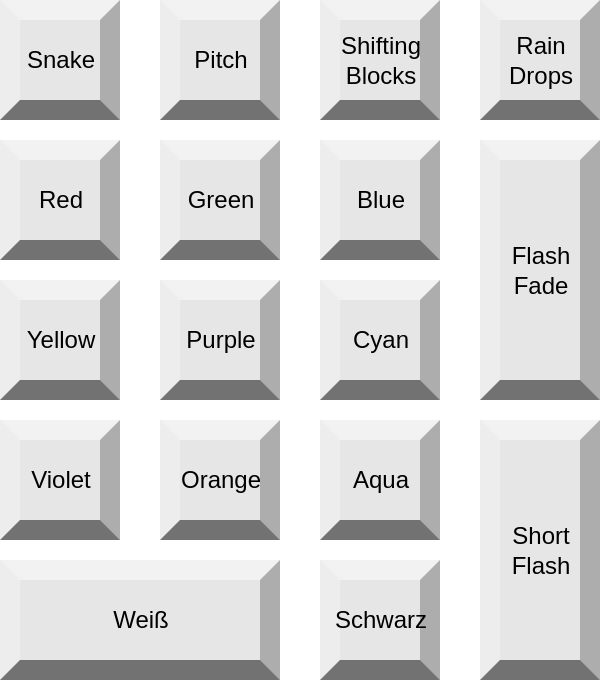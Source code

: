 <mxfile version="20.5.1" type="github">
  <diagram id="tt3G_8VCNPpo0YUQJYpR" name="Page-1">
    <mxGraphModel dx="1864" dy="1860" grid="1" gridSize="10" guides="1" tooltips="1" connect="1" arrows="1" fold="1" page="1" pageScale="1" pageWidth="850" pageHeight="1100" math="0" shadow="0">
      <root>
        <mxCell id="0" />
        <mxCell id="1" parent="0" />
        <mxCell id="OdxHQfEEsIxdxz0_7Jx1-23" value="Red" style="labelPosition=center;verticalLabelPosition=middle;align=center;html=1;shape=mxgraph.basic.shaded_button;dx=10;fillColor=#E6E6E6;strokeColor=none;" vertex="1" parent="1">
          <mxGeometry x="170" y="360" width="60" height="60" as="geometry" />
        </mxCell>
        <mxCell id="OdxHQfEEsIxdxz0_7Jx1-24" value="Green" style="labelPosition=center;verticalLabelPosition=middle;align=center;html=1;shape=mxgraph.basic.shaded_button;dx=10;fillColor=#E6E6E6;strokeColor=none;" vertex="1" parent="1">
          <mxGeometry x="250" y="360" width="60" height="60" as="geometry" />
        </mxCell>
        <mxCell id="OdxHQfEEsIxdxz0_7Jx1-25" value="Blue" style="labelPosition=center;verticalLabelPosition=middle;align=center;html=1;shape=mxgraph.basic.shaded_button;dx=10;fillColor=#E6E6E6;strokeColor=none;" vertex="1" parent="1">
          <mxGeometry x="330" y="360" width="60" height="60" as="geometry" />
        </mxCell>
        <mxCell id="OdxHQfEEsIxdxz0_7Jx1-26" value="Yellow" style="labelPosition=center;verticalLabelPosition=middle;align=center;html=1;shape=mxgraph.basic.shaded_button;dx=10;fillColor=#E6E6E6;strokeColor=none;" vertex="1" parent="1">
          <mxGeometry x="170" y="430" width="60" height="60" as="geometry" />
        </mxCell>
        <mxCell id="OdxHQfEEsIxdxz0_7Jx1-29" value="Aqua" style="labelPosition=center;verticalLabelPosition=middle;align=center;html=1;shape=mxgraph.basic.shaded_button;dx=10;fillColor=#E6E6E6;strokeColor=none;" vertex="1" parent="1">
          <mxGeometry x="330" y="500" width="60" height="60" as="geometry" />
        </mxCell>
        <mxCell id="OdxHQfEEsIxdxz0_7Jx1-30" value="Purple" style="labelPosition=center;verticalLabelPosition=middle;align=center;html=1;shape=mxgraph.basic.shaded_button;dx=10;fillColor=#E6E6E6;strokeColor=none;" vertex="1" parent="1">
          <mxGeometry x="250" y="430" width="60" height="60" as="geometry" />
        </mxCell>
        <mxCell id="OdxHQfEEsIxdxz0_7Jx1-31" value="Cyan" style="labelPosition=center;verticalLabelPosition=middle;align=center;html=1;shape=mxgraph.basic.shaded_button;dx=10;fillColor=#E6E6E6;strokeColor=none;" vertex="1" parent="1">
          <mxGeometry x="330" y="430" width="60" height="60" as="geometry" />
        </mxCell>
        <mxCell id="OdxHQfEEsIxdxz0_7Jx1-32" value="Violet" style="labelPosition=center;verticalLabelPosition=middle;align=center;html=1;shape=mxgraph.basic.shaded_button;dx=10;fillColor=#E6E6E6;strokeColor=none;" vertex="1" parent="1">
          <mxGeometry x="170" y="500" width="60" height="60" as="geometry" />
        </mxCell>
        <mxCell id="OdxHQfEEsIxdxz0_7Jx1-33" value="Orange" style="labelPosition=center;verticalLabelPosition=middle;align=center;html=1;shape=mxgraph.basic.shaded_button;dx=10;fillColor=#E6E6E6;strokeColor=none;" vertex="1" parent="1">
          <mxGeometry x="250" y="500" width="60" height="60" as="geometry" />
        </mxCell>
        <mxCell id="OdxHQfEEsIxdxz0_7Jx1-34" value="Weiß" style="labelPosition=center;verticalLabelPosition=middle;align=center;html=1;shape=mxgraph.basic.shaded_button;dx=10;fillColor=#E6E6E6;strokeColor=none;" vertex="1" parent="1">
          <mxGeometry x="170" y="570" width="140" height="60" as="geometry" />
        </mxCell>
        <mxCell id="OdxHQfEEsIxdxz0_7Jx1-35" value="Schwarz" style="labelPosition=center;verticalLabelPosition=middle;align=center;html=1;shape=mxgraph.basic.shaded_button;dx=10;fillColor=#E6E6E6;strokeColor=none;" vertex="1" parent="1">
          <mxGeometry x="330" y="570" width="60" height="60" as="geometry" />
        </mxCell>
        <mxCell id="OdxHQfEEsIxdxz0_7Jx1-36" value="&lt;div&gt;Short&lt;/div&gt;&lt;div&gt;Flash&lt;/div&gt;" style="labelPosition=center;verticalLabelPosition=middle;align=center;html=1;shape=mxgraph.basic.shaded_button;dx=10;fillColor=#E6E6E6;strokeColor=none;" vertex="1" parent="1">
          <mxGeometry x="410" y="500" width="60" height="130" as="geometry" />
        </mxCell>
        <mxCell id="OdxHQfEEsIxdxz0_7Jx1-37" value="&lt;div&gt;Flash&lt;/div&gt;&lt;div&gt;Fade&lt;/div&gt;" style="labelPosition=center;verticalLabelPosition=middle;align=center;html=1;shape=mxgraph.basic.shaded_button;dx=10;fillColor=#E6E6E6;strokeColor=none;" vertex="1" parent="1">
          <mxGeometry x="410" y="360" width="60" height="130" as="geometry" />
        </mxCell>
        <mxCell id="OdxHQfEEsIxdxz0_7Jx1-38" value="&lt;div&gt;Rain&lt;/div&gt;&lt;div&gt;Drops&lt;/div&gt;" style="labelPosition=center;verticalLabelPosition=middle;align=center;html=1;shape=mxgraph.basic.shaded_button;dx=10;fillColor=#E6E6E6;strokeColor=none;" vertex="1" parent="1">
          <mxGeometry x="410" y="290" width="60" height="60" as="geometry" />
        </mxCell>
        <mxCell id="OdxHQfEEsIxdxz0_7Jx1-39" value="Snake" style="labelPosition=center;verticalLabelPosition=middle;align=center;html=1;shape=mxgraph.basic.shaded_button;dx=10;fillColor=#E6E6E6;strokeColor=none;" vertex="1" parent="1">
          <mxGeometry x="170" y="290" width="60" height="60" as="geometry" />
        </mxCell>
        <mxCell id="OdxHQfEEsIxdxz0_7Jx1-40" value="Pitch" style="labelPosition=center;verticalLabelPosition=middle;align=center;html=1;shape=mxgraph.basic.shaded_button;dx=10;fillColor=#E6E6E6;strokeColor=none;" vertex="1" parent="1">
          <mxGeometry x="250" y="290" width="60" height="60" as="geometry" />
        </mxCell>
        <mxCell id="OdxHQfEEsIxdxz0_7Jx1-41" value="&lt;div&gt;Shifting&lt;/div&gt;&lt;div&gt;Blocks&lt;br&gt;&lt;/div&gt;" style="labelPosition=center;verticalLabelPosition=middle;align=center;html=1;shape=mxgraph.basic.shaded_button;dx=10;fillColor=#E6E6E6;strokeColor=none;" vertex="1" parent="1">
          <mxGeometry x="330" y="290" width="60" height="60" as="geometry" />
        </mxCell>
      </root>
    </mxGraphModel>
  </diagram>
</mxfile>
